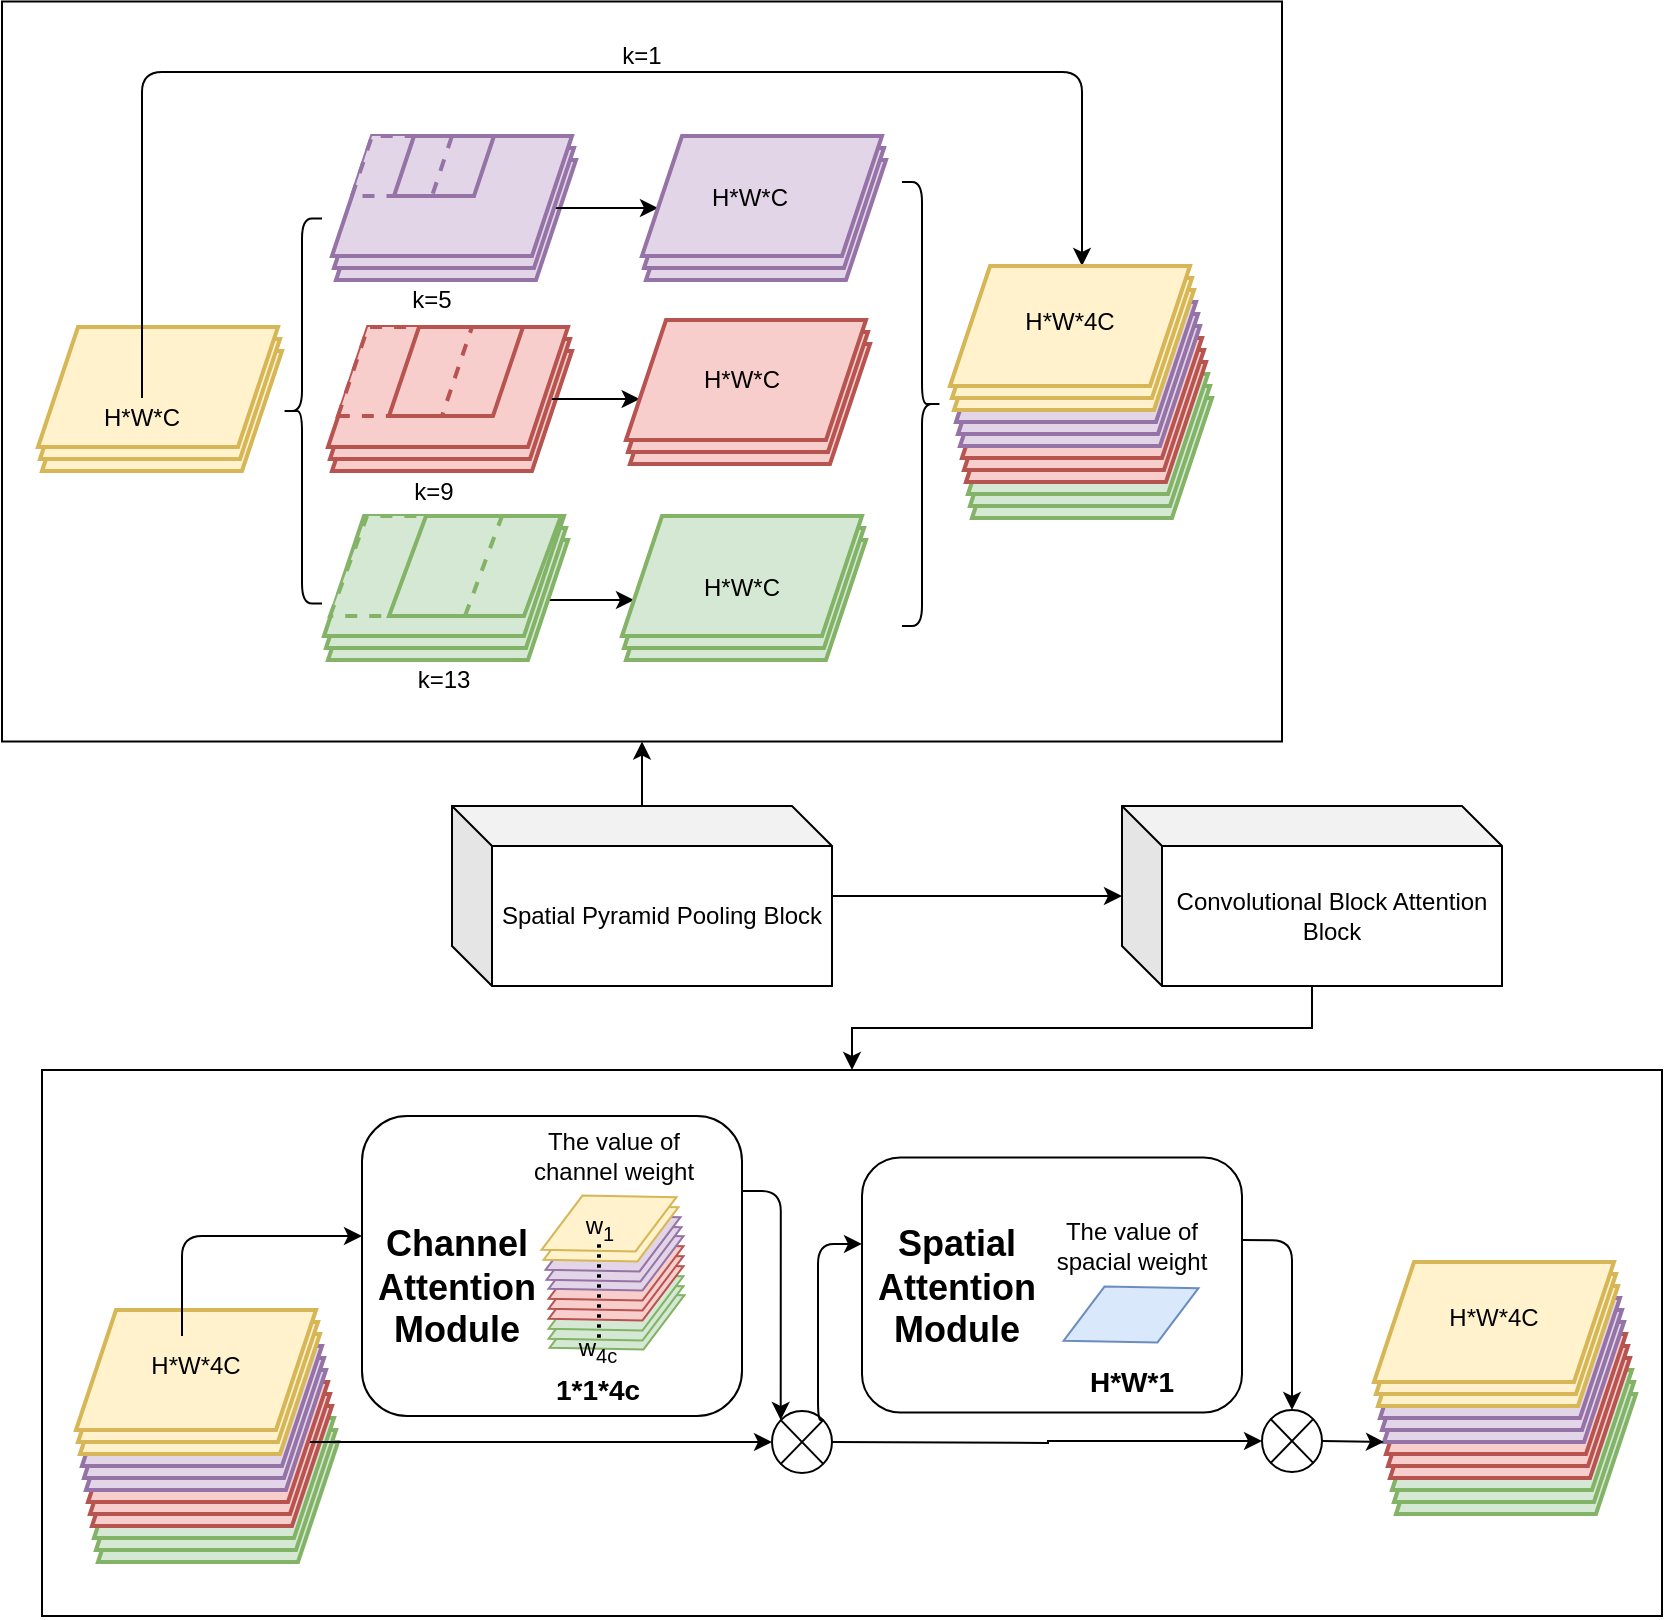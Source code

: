 <mxfile version="14.4.2" type="github">
  <diagram id="GYYArXU_bzvAItQjWxVh" name="Page-1">
    <mxGraphModel dx="868" dy="481" grid="1" gridSize="10" guides="1" tooltips="1" connect="1" arrows="1" fold="1" page="1" pageScale="1" pageWidth="827" pageHeight="1169" math="0" shadow="0">
      <root>
        <mxCell id="0" />
        <mxCell id="1" parent="0" />
        <mxCell id="C-o6M8RtP5f_oyjZfm4L-4" value="" style="edgeStyle=orthogonalEdgeStyle;rounded=0;orthogonalLoop=1;jettySize=auto;html=1;" edge="1" parent="1" source="C-o6M8RtP5f_oyjZfm4L-2" target="C-o6M8RtP5f_oyjZfm4L-3">
          <mxGeometry relative="1" as="geometry" />
        </mxCell>
        <mxCell id="C-o6M8RtP5f_oyjZfm4L-7" value="" style="edgeStyle=orthogonalEdgeStyle;rounded=0;orthogonalLoop=1;jettySize=auto;html=1;" edge="1" parent="1" source="C-o6M8RtP5f_oyjZfm4L-2" target="C-o6M8RtP5f_oyjZfm4L-6">
          <mxGeometry relative="1" as="geometry" />
        </mxCell>
        <mxCell id="C-o6M8RtP5f_oyjZfm4L-2" value="Spatial Pyramid Pooling Block" style="shape=cube;whiteSpace=wrap;html=1;boundedLbl=1;backgroundOutline=1;darkOpacity=0.05;darkOpacity2=0.1;" vertex="1" parent="1">
          <mxGeometry x="235" y="515" width="190" height="90" as="geometry" />
        </mxCell>
        <mxCell id="C-o6M8RtP5f_oyjZfm4L-110" value="" style="edgeStyle=orthogonalEdgeStyle;rounded=0;orthogonalLoop=1;jettySize=auto;html=1;" edge="1" parent="1" source="C-o6M8RtP5f_oyjZfm4L-3" target="C-o6M8RtP5f_oyjZfm4L-109">
          <mxGeometry relative="1" as="geometry" />
        </mxCell>
        <mxCell id="C-o6M8RtP5f_oyjZfm4L-3" value="Convolutional Block Attention Block" style="shape=cube;whiteSpace=wrap;html=1;boundedLbl=1;backgroundOutline=1;darkOpacity=0.05;darkOpacity2=0.1;" vertex="1" parent="1">
          <mxGeometry x="570" y="515" width="190" height="90" as="geometry" />
        </mxCell>
        <mxCell id="C-o6M8RtP5f_oyjZfm4L-6" value="" style="whiteSpace=wrap;html=1;" vertex="1" parent="1">
          <mxGeometry x="10" y="112.75" width="640" height="370" as="geometry" />
        </mxCell>
        <mxCell id="C-o6M8RtP5f_oyjZfm4L-8" value="" style="shape=parallelogram;perimeter=parallelogramPerimeter;whiteSpace=wrap;html=1;fixedSize=1;strokeColor=#d6b656;strokeWidth=2;fillColor=#fff2cc;" vertex="1" parent="1">
          <mxGeometry x="30" y="287.5" width="120" height="60" as="geometry" />
        </mxCell>
        <mxCell id="C-o6M8RtP5f_oyjZfm4L-9" value="" style="shape=parallelogram;perimeter=parallelogramPerimeter;whiteSpace=wrap;html=1;fixedSize=1;strokeColor=#d6b656;strokeWidth=2;fillColor=#fff2cc;" vertex="1" parent="1">
          <mxGeometry x="29" y="281.5" width="120" height="60" as="geometry" />
        </mxCell>
        <mxCell id="C-o6M8RtP5f_oyjZfm4L-10" value="" style="shape=parallelogram;perimeter=parallelogramPerimeter;whiteSpace=wrap;html=1;fixedSize=1;strokeColor=#d6b656;strokeWidth=2;fillColor=#fff2cc;" vertex="1" parent="1">
          <mxGeometry x="28" y="275.5" width="120" height="60" as="geometry" />
        </mxCell>
        <mxCell id="C-o6M8RtP5f_oyjZfm4L-11" value="" style="shape=curlyBracket;whiteSpace=wrap;html=1;rounded=1;" vertex="1" parent="1">
          <mxGeometry x="150" y="221.25" width="20" height="192.5" as="geometry" />
        </mxCell>
        <mxCell id="C-o6M8RtP5f_oyjZfm4L-15" value="" style="shape=parallelogram;perimeter=parallelogramPerimeter;whiteSpace=wrap;html=1;fixedSize=1;strokeWidth=2;fillColor=#e1d5e7;strokeColor=#9673a6;" vertex="1" parent="1">
          <mxGeometry x="177" y="192" width="120" height="60" as="geometry" />
        </mxCell>
        <mxCell id="C-o6M8RtP5f_oyjZfm4L-50" value="" style="edgeStyle=orthogonalEdgeStyle;rounded=0;orthogonalLoop=1;jettySize=auto;html=1;" edge="1" parent="1" source="C-o6M8RtP5f_oyjZfm4L-16" target="C-o6M8RtP5f_oyjZfm4L-49">
          <mxGeometry relative="1" as="geometry">
            <Array as="points">
              <mxPoint x="330" y="216" />
              <mxPoint x="330" y="216" />
            </Array>
          </mxGeometry>
        </mxCell>
        <mxCell id="C-o6M8RtP5f_oyjZfm4L-16" value="" style="shape=parallelogram;perimeter=parallelogramPerimeter;whiteSpace=wrap;html=1;fixedSize=1;strokeWidth=2;fillColor=#e1d5e7;strokeColor=#9673a6;" vertex="1" parent="1">
          <mxGeometry x="176" y="186" width="120" height="60" as="geometry" />
        </mxCell>
        <mxCell id="C-o6M8RtP5f_oyjZfm4L-17" value="" style="shape=parallelogram;perimeter=parallelogramPerimeter;whiteSpace=wrap;html=1;fixedSize=1;strokeWidth=2;fillColor=#e1d5e7;strokeColor=#9673a6;" vertex="1" parent="1">
          <mxGeometry x="175" y="180" width="120" height="60" as="geometry" />
        </mxCell>
        <mxCell id="C-o6M8RtP5f_oyjZfm4L-24" value="" style="shape=parallelogram;perimeter=parallelogramPerimeter;whiteSpace=wrap;html=1;fixedSize=1;dashed=1;strokeColor=#9673a6;strokeWidth=2;fillColor=#e1d5e7;size=10;" vertex="1" parent="1">
          <mxGeometry x="185" y="180" width="50" height="30" as="geometry" />
        </mxCell>
        <mxCell id="C-o6M8RtP5f_oyjZfm4L-31" value="" style="shape=parallelogram;perimeter=parallelogramPerimeter;whiteSpace=wrap;html=1;fixedSize=1;strokeWidth=2;fillColor=#f8cecc;strokeColor=#b85450;" vertex="1" parent="1">
          <mxGeometry x="175" y="287.5" width="120" height="60" as="geometry" />
        </mxCell>
        <mxCell id="C-o6M8RtP5f_oyjZfm4L-63" value="" style="edgeStyle=orthogonalEdgeStyle;rounded=0;orthogonalLoop=1;jettySize=auto;html=1;" edge="1" parent="1" source="C-o6M8RtP5f_oyjZfm4L-32" target="C-o6M8RtP5f_oyjZfm4L-57">
          <mxGeometry relative="1" as="geometry">
            <Array as="points">
              <mxPoint x="330" y="312" />
              <mxPoint x="330" y="312" />
            </Array>
          </mxGeometry>
        </mxCell>
        <mxCell id="C-o6M8RtP5f_oyjZfm4L-32" value="" style="shape=parallelogram;perimeter=parallelogramPerimeter;whiteSpace=wrap;html=1;fixedSize=1;strokeWidth=2;fillColor=#f8cecc;strokeColor=#b85450;" vertex="1" parent="1">
          <mxGeometry x="174" y="281.5" width="120" height="60" as="geometry" />
        </mxCell>
        <mxCell id="C-o6M8RtP5f_oyjZfm4L-33" value="" style="shape=parallelogram;perimeter=parallelogramPerimeter;whiteSpace=wrap;html=1;fixedSize=1;strokeWidth=2;fillColor=#f8cecc;strokeColor=#b85450;" vertex="1" parent="1">
          <mxGeometry x="173" y="275.5" width="120" height="60" as="geometry" />
        </mxCell>
        <mxCell id="C-o6M8RtP5f_oyjZfm4L-34" value="" style="shape=parallelogram;perimeter=parallelogramPerimeter;whiteSpace=wrap;html=1;fixedSize=1;dashed=1;strokeWidth=2;fillColor=#f8cecc;size=15;strokeColor=#b85450;" vertex="1" parent="1">
          <mxGeometry x="178" y="275.5" width="67" height="44.5" as="geometry" />
        </mxCell>
        <mxCell id="C-o6M8RtP5f_oyjZfm4L-64" value="" style="edgeStyle=orthogonalEdgeStyle;rounded=0;orthogonalLoop=1;jettySize=auto;html=1;" edge="1" parent="1" source="C-o6M8RtP5f_oyjZfm4L-35" target="C-o6M8RtP5f_oyjZfm4L-62">
          <mxGeometry relative="1" as="geometry">
            <Array as="points">
              <mxPoint x="330" y="412" />
              <mxPoint x="330" y="412" />
            </Array>
          </mxGeometry>
        </mxCell>
        <mxCell id="C-o6M8RtP5f_oyjZfm4L-35" value="" style="shape=parallelogram;perimeter=parallelogramPerimeter;whiteSpace=wrap;html=1;fixedSize=1;strokeWidth=2;strokeColor=#82b366;fillColor=#d5e8d4;" vertex="1" parent="1">
          <mxGeometry x="173" y="382" width="120" height="60" as="geometry" />
        </mxCell>
        <mxCell id="C-o6M8RtP5f_oyjZfm4L-36" value="" style="shape=parallelogram;perimeter=parallelogramPerimeter;whiteSpace=wrap;html=1;fixedSize=1;strokeWidth=2;strokeColor=#82b366;fillColor=#d5e8d4;" vertex="1" parent="1">
          <mxGeometry x="172" y="376" width="120" height="60" as="geometry" />
        </mxCell>
        <mxCell id="C-o6M8RtP5f_oyjZfm4L-37" value="" style="shape=parallelogram;perimeter=parallelogramPerimeter;whiteSpace=wrap;html=1;fixedSize=1;strokeWidth=2;strokeColor=#82b366;fillColor=#d5e8d4;" vertex="1" parent="1">
          <mxGeometry x="171" y="370" width="120" height="60" as="geometry" />
        </mxCell>
        <mxCell id="C-o6M8RtP5f_oyjZfm4L-38" value="" style="shape=parallelogram;perimeter=parallelogramPerimeter;whiteSpace=wrap;html=1;fixedSize=1;dashed=1;strokeColor=#82b366;strokeWidth=2;size=18.5;fillColor=#d5e8d4;" vertex="1" parent="1">
          <mxGeometry x="174" y="370" width="86" height="50" as="geometry" />
        </mxCell>
        <mxCell id="C-o6M8RtP5f_oyjZfm4L-39" value="" style="shape=parallelogram;perimeter=parallelogramPerimeter;whiteSpace=wrap;html=1;fixedSize=1;strokeColor=#9673a6;strokeWidth=2;size=10;fillColor=none;" vertex="1" parent="1">
          <mxGeometry x="206" y="180" width="50" height="30" as="geometry" />
        </mxCell>
        <mxCell id="C-o6M8RtP5f_oyjZfm4L-41" value="" style="shape=parallelogram;perimeter=parallelogramPerimeter;whiteSpace=wrap;html=1;fixedSize=1;strokeWidth=2;size=15;strokeColor=#b85450;fillColor=none;" vertex="1" parent="1">
          <mxGeometry x="203.5" y="275.5" width="67" height="44.5" as="geometry" />
        </mxCell>
        <mxCell id="C-o6M8RtP5f_oyjZfm4L-42" value="" style="shape=parallelogram;perimeter=parallelogramPerimeter;whiteSpace=wrap;html=1;fixedSize=1;strokeColor=#82b366;strokeWidth=2;size=18.5;fillColor=none;" vertex="1" parent="1">
          <mxGeometry x="203.5" y="370" width="86" height="50" as="geometry" />
        </mxCell>
        <mxCell id="C-o6M8RtP5f_oyjZfm4L-43" value="k=5" style="text;html=1;strokeColor=none;fillColor=none;align=center;verticalAlign=middle;whiteSpace=wrap;rounded=0;opacity=0;" vertex="1" parent="1">
          <mxGeometry x="205" y="252" width="40" height="20" as="geometry" />
        </mxCell>
        <mxCell id="C-o6M8RtP5f_oyjZfm4L-44" value="k=9" style="text;html=1;strokeColor=none;fillColor=none;align=center;verticalAlign=middle;whiteSpace=wrap;rounded=0;opacity=0;" vertex="1" parent="1">
          <mxGeometry x="206" y="347.5" width="40" height="20" as="geometry" />
        </mxCell>
        <mxCell id="C-o6M8RtP5f_oyjZfm4L-45" value="k=13" style="text;html=1;strokeColor=none;fillColor=none;align=center;verticalAlign=middle;whiteSpace=wrap;rounded=0;opacity=0;" vertex="1" parent="1">
          <mxGeometry x="211" y="442" width="40" height="20" as="geometry" />
        </mxCell>
        <mxCell id="C-o6M8RtP5f_oyjZfm4L-46" value="H*W*C" style="text;html=1;strokeColor=none;fillColor=none;align=center;verticalAlign=middle;whiteSpace=wrap;rounded=0;opacity=0;" vertex="1" parent="1">
          <mxGeometry x="60" y="311" width="40" height="20" as="geometry" />
        </mxCell>
        <mxCell id="C-o6M8RtP5f_oyjZfm4L-47" value="" style="shape=parallelogram;perimeter=parallelogramPerimeter;whiteSpace=wrap;html=1;fixedSize=1;strokeWidth=2;fillColor=#e1d5e7;strokeColor=#9673a6;" vertex="1" parent="1">
          <mxGeometry x="332" y="192" width="120" height="60" as="geometry" />
        </mxCell>
        <mxCell id="C-o6M8RtP5f_oyjZfm4L-48" value="" style="shape=parallelogram;perimeter=parallelogramPerimeter;whiteSpace=wrap;html=1;fixedSize=1;strokeWidth=2;fillColor=#e1d5e7;strokeColor=#9673a6;" vertex="1" parent="1">
          <mxGeometry x="331" y="186" width="120" height="60" as="geometry" />
        </mxCell>
        <mxCell id="C-o6M8RtP5f_oyjZfm4L-49" value="" style="shape=parallelogram;perimeter=parallelogramPerimeter;whiteSpace=wrap;html=1;fixedSize=1;strokeWidth=2;fillColor=#e1d5e7;strokeColor=#9673a6;" vertex="1" parent="1">
          <mxGeometry x="330" y="180" width="120" height="60" as="geometry" />
        </mxCell>
        <mxCell id="C-o6M8RtP5f_oyjZfm4L-55" value="" style="shape=parallelogram;perimeter=parallelogramPerimeter;whiteSpace=wrap;html=1;fixedSize=1;strokeWidth=2;fillColor=#f8cecc;strokeColor=#b85450;" vertex="1" parent="1">
          <mxGeometry x="324" y="284" width="120" height="60" as="geometry" />
        </mxCell>
        <mxCell id="C-o6M8RtP5f_oyjZfm4L-56" value="" style="shape=parallelogram;perimeter=parallelogramPerimeter;whiteSpace=wrap;html=1;fixedSize=1;strokeWidth=2;fillColor=#f8cecc;strokeColor=#b85450;" vertex="1" parent="1">
          <mxGeometry x="323" y="278" width="120" height="60" as="geometry" />
        </mxCell>
        <mxCell id="C-o6M8RtP5f_oyjZfm4L-57" value="" style="shape=parallelogram;perimeter=parallelogramPerimeter;whiteSpace=wrap;html=1;fixedSize=1;strokeWidth=2;fillColor=#f8cecc;strokeColor=#b85450;" vertex="1" parent="1">
          <mxGeometry x="322" y="272" width="120" height="60" as="geometry" />
        </mxCell>
        <mxCell id="C-o6M8RtP5f_oyjZfm4L-60" value="" style="shape=parallelogram;perimeter=parallelogramPerimeter;whiteSpace=wrap;html=1;fixedSize=1;strokeWidth=2;strokeColor=#82b366;fillColor=#d5e8d4;" vertex="1" parent="1">
          <mxGeometry x="322" y="382" width="120" height="60" as="geometry" />
        </mxCell>
        <mxCell id="C-o6M8RtP5f_oyjZfm4L-61" value="" style="shape=parallelogram;perimeter=parallelogramPerimeter;whiteSpace=wrap;html=1;fixedSize=1;strokeWidth=2;strokeColor=#82b366;fillColor=#d5e8d4;" vertex="1" parent="1">
          <mxGeometry x="321" y="376" width="120" height="60" as="geometry" />
        </mxCell>
        <mxCell id="C-o6M8RtP5f_oyjZfm4L-62" value="" style="shape=parallelogram;perimeter=parallelogramPerimeter;whiteSpace=wrap;html=1;fixedSize=1;strokeWidth=2;strokeColor=#82b366;fillColor=#d5e8d4;" vertex="1" parent="1">
          <mxGeometry x="320" y="370" width="120" height="60" as="geometry" />
        </mxCell>
        <mxCell id="C-o6M8RtP5f_oyjZfm4L-65" value="H*W*C" style="text;html=1;strokeColor=none;fillColor=none;align=center;verticalAlign=middle;whiteSpace=wrap;rounded=0;opacity=0;" vertex="1" parent="1">
          <mxGeometry x="364" y="201.25" width="40" height="20" as="geometry" />
        </mxCell>
        <mxCell id="C-o6M8RtP5f_oyjZfm4L-66" value="H*W*C" style="text;html=1;strokeColor=none;fillColor=none;align=center;verticalAlign=middle;whiteSpace=wrap;rounded=0;opacity=0;" vertex="1" parent="1">
          <mxGeometry x="360" y="292" width="40" height="20" as="geometry" />
        </mxCell>
        <mxCell id="C-o6M8RtP5f_oyjZfm4L-67" value="H*W*C" style="text;html=1;strokeColor=none;fillColor=none;align=center;verticalAlign=middle;whiteSpace=wrap;rounded=0;opacity=0;" vertex="1" parent="1">
          <mxGeometry x="360" y="396" width="40" height="20" as="geometry" />
        </mxCell>
        <mxCell id="C-o6M8RtP5f_oyjZfm4L-69" value="" style="shape=curlyBracket;whiteSpace=wrap;html=1;rounded=1;strokeWidth=1;fillColor=#000000;rotation=-180;" vertex="1" parent="1">
          <mxGeometry x="460" y="203" width="20" height="222" as="geometry" />
        </mxCell>
        <mxCell id="C-o6M8RtP5f_oyjZfm4L-72" value="" style="edgeStyle=segmentEdgeStyle;endArrow=classic;html=1;" edge="1" parent="1" target="C-o6M8RtP5f_oyjZfm4L-104">
          <mxGeometry width="50" height="50" relative="1" as="geometry">
            <mxPoint x="80" y="311" as="sourcePoint" />
            <mxPoint x="550" y="241" as="targetPoint" />
            <Array as="points">
              <mxPoint x="80" y="148" />
              <mxPoint x="550" y="148" />
            </Array>
          </mxGeometry>
        </mxCell>
        <mxCell id="C-o6M8RtP5f_oyjZfm4L-86" value="" style="shape=parallelogram;perimeter=parallelogramPerimeter;whiteSpace=wrap;html=1;fixedSize=1;strokeWidth=2;strokeColor=#82b366;fillColor=#d5e8d4;" vertex="1" parent="1">
          <mxGeometry x="495" y="311" width="120" height="60" as="geometry" />
        </mxCell>
        <mxCell id="C-o6M8RtP5f_oyjZfm4L-87" value="" style="shape=parallelogram;perimeter=parallelogramPerimeter;whiteSpace=wrap;html=1;fixedSize=1;strokeWidth=2;strokeColor=#82b366;fillColor=#d5e8d4;" vertex="1" parent="1">
          <mxGeometry x="494" y="305" width="120" height="60" as="geometry" />
        </mxCell>
        <mxCell id="C-o6M8RtP5f_oyjZfm4L-88" value="" style="shape=parallelogram;perimeter=parallelogramPerimeter;whiteSpace=wrap;html=1;fixedSize=1;strokeWidth=2;strokeColor=#82b366;fillColor=#d5e8d4;" vertex="1" parent="1">
          <mxGeometry x="493" y="299" width="120" height="60" as="geometry" />
        </mxCell>
        <mxCell id="C-o6M8RtP5f_oyjZfm4L-89" value="" style="shape=parallelogram;perimeter=parallelogramPerimeter;whiteSpace=wrap;html=1;fixedSize=1;strokeWidth=2;fillColor=#f8cecc;strokeColor=#b85450;" vertex="1" parent="1">
          <mxGeometry x="492" y="293" width="120" height="60" as="geometry" />
        </mxCell>
        <mxCell id="C-o6M8RtP5f_oyjZfm4L-90" value="" style="shape=parallelogram;perimeter=parallelogramPerimeter;whiteSpace=wrap;html=1;fixedSize=1;strokeWidth=2;fillColor=#f8cecc;strokeColor=#b85450;" vertex="1" parent="1">
          <mxGeometry x="491" y="287" width="120" height="60" as="geometry" />
        </mxCell>
        <mxCell id="C-o6M8RtP5f_oyjZfm4L-91" value="" style="shape=parallelogram;perimeter=parallelogramPerimeter;whiteSpace=wrap;html=1;fixedSize=1;strokeWidth=2;fillColor=#f8cecc;strokeColor=#b85450;" vertex="1" parent="1">
          <mxGeometry x="490" y="281" width="120" height="60" as="geometry" />
        </mxCell>
        <mxCell id="C-o6M8RtP5f_oyjZfm4L-95" value="" style="shape=parallelogram;perimeter=parallelogramPerimeter;whiteSpace=wrap;html=1;fixedSize=1;strokeWidth=2;fillColor=#e1d5e7;strokeColor=#9673a6;" vertex="1" parent="1">
          <mxGeometry x="489" y="275" width="120" height="60" as="geometry" />
        </mxCell>
        <mxCell id="C-o6M8RtP5f_oyjZfm4L-96" value="" style="shape=parallelogram;perimeter=parallelogramPerimeter;whiteSpace=wrap;html=1;fixedSize=1;strokeWidth=2;fillColor=#e1d5e7;strokeColor=#9673a6;" vertex="1" parent="1">
          <mxGeometry x="488" y="269" width="120" height="60" as="geometry" />
        </mxCell>
        <mxCell id="C-o6M8RtP5f_oyjZfm4L-97" value="" style="shape=parallelogram;perimeter=parallelogramPerimeter;whiteSpace=wrap;html=1;fixedSize=1;strokeWidth=2;fillColor=#e1d5e7;strokeColor=#9673a6;" vertex="1" parent="1">
          <mxGeometry x="487" y="263" width="120" height="60" as="geometry" />
        </mxCell>
        <mxCell id="C-o6M8RtP5f_oyjZfm4L-102" value="" style="shape=parallelogram;perimeter=parallelogramPerimeter;whiteSpace=wrap;html=1;fixedSize=1;strokeColor=#d6b656;strokeWidth=2;fillColor=#fff2cc;" vertex="1" parent="1">
          <mxGeometry x="486" y="257" width="120" height="60" as="geometry" />
        </mxCell>
        <mxCell id="C-o6M8RtP5f_oyjZfm4L-103" value="" style="shape=parallelogram;perimeter=parallelogramPerimeter;whiteSpace=wrap;html=1;fixedSize=1;strokeColor=#d6b656;strokeWidth=2;fillColor=#fff2cc;" vertex="1" parent="1">
          <mxGeometry x="485" y="251" width="120" height="60" as="geometry" />
        </mxCell>
        <mxCell id="C-o6M8RtP5f_oyjZfm4L-104" value="" style="shape=parallelogram;perimeter=parallelogramPerimeter;whiteSpace=wrap;html=1;fixedSize=1;strokeColor=#d6b656;strokeWidth=2;fillColor=#fff2cc;" vertex="1" parent="1">
          <mxGeometry x="484" y="245" width="120" height="60" as="geometry" />
        </mxCell>
        <mxCell id="C-o6M8RtP5f_oyjZfm4L-105" value="k=1" style="text;html=1;strokeColor=none;fillColor=none;align=center;verticalAlign=middle;whiteSpace=wrap;rounded=0;opacity=0;" vertex="1" parent="1">
          <mxGeometry x="310" y="130" width="40" height="20" as="geometry" />
        </mxCell>
        <mxCell id="C-o6M8RtP5f_oyjZfm4L-107" value="H*W*4C" style="text;html=1;strokeColor=none;fillColor=none;align=center;verticalAlign=middle;whiteSpace=wrap;rounded=0;opacity=0;" vertex="1" parent="1">
          <mxGeometry x="524" y="263" width="40" height="20" as="geometry" />
        </mxCell>
        <mxCell id="C-o6M8RtP5f_oyjZfm4L-109" value="" style="whiteSpace=wrap;html=1;" vertex="1" parent="1">
          <mxGeometry x="30" y="647" width="810" height="273" as="geometry" />
        </mxCell>
        <mxCell id="C-o6M8RtP5f_oyjZfm4L-111" value="" style="shape=parallelogram;perimeter=parallelogramPerimeter;whiteSpace=wrap;html=1;fixedSize=1;strokeWidth=2;strokeColor=#82b366;fillColor=#d5e8d4;" vertex="1" parent="1">
          <mxGeometry x="58" y="833" width="120" height="60" as="geometry" />
        </mxCell>
        <mxCell id="C-o6M8RtP5f_oyjZfm4L-112" value="" style="shape=parallelogram;perimeter=parallelogramPerimeter;whiteSpace=wrap;html=1;fixedSize=1;strokeWidth=2;strokeColor=#82b366;fillColor=#d5e8d4;" vertex="1" parent="1">
          <mxGeometry x="57" y="827" width="120" height="60" as="geometry" />
        </mxCell>
        <mxCell id="C-o6M8RtP5f_oyjZfm4L-113" value="" style="shape=parallelogram;perimeter=parallelogramPerimeter;whiteSpace=wrap;html=1;fixedSize=1;strokeWidth=2;strokeColor=#82b366;fillColor=#d5e8d4;" vertex="1" parent="1">
          <mxGeometry x="56" y="821" width="120" height="60" as="geometry" />
        </mxCell>
        <mxCell id="C-o6M8RtP5f_oyjZfm4L-114" value="" style="shape=parallelogram;perimeter=parallelogramPerimeter;whiteSpace=wrap;html=1;fixedSize=1;strokeWidth=2;fillColor=#f8cecc;strokeColor=#b85450;" vertex="1" parent="1">
          <mxGeometry x="55" y="815" width="120" height="60" as="geometry" />
        </mxCell>
        <mxCell id="C-o6M8RtP5f_oyjZfm4L-115" value="" style="shape=parallelogram;perimeter=parallelogramPerimeter;whiteSpace=wrap;html=1;fixedSize=1;strokeWidth=2;fillColor=#f8cecc;strokeColor=#b85450;" vertex="1" parent="1">
          <mxGeometry x="54" y="809" width="120" height="60" as="geometry" />
        </mxCell>
        <mxCell id="C-o6M8RtP5f_oyjZfm4L-125" value="" style="edgeStyle=orthogonalEdgeStyle;rounded=0;orthogonalLoop=1;jettySize=auto;html=1;entryX=0;entryY=0.5;entryDx=0;entryDy=0;entryPerimeter=0;" edge="1" parent="1" source="C-o6M8RtP5f_oyjZfm4L-116" target="C-o6M8RtP5f_oyjZfm4L-126">
          <mxGeometry relative="1" as="geometry">
            <mxPoint x="322" y="833" as="targetPoint" />
          </mxGeometry>
        </mxCell>
        <mxCell id="C-o6M8RtP5f_oyjZfm4L-116" value="" style="shape=parallelogram;perimeter=parallelogramPerimeter;whiteSpace=wrap;html=1;fixedSize=1;strokeWidth=2;fillColor=#f8cecc;strokeColor=#b85450;" vertex="1" parent="1">
          <mxGeometry x="53" y="803" width="120" height="60" as="geometry" />
        </mxCell>
        <mxCell id="C-o6M8RtP5f_oyjZfm4L-117" value="" style="shape=parallelogram;perimeter=parallelogramPerimeter;whiteSpace=wrap;html=1;fixedSize=1;strokeWidth=2;fillColor=#e1d5e7;strokeColor=#9673a6;" vertex="1" parent="1">
          <mxGeometry x="52" y="797" width="120" height="60" as="geometry" />
        </mxCell>
        <mxCell id="C-o6M8RtP5f_oyjZfm4L-118" value="" style="shape=parallelogram;perimeter=parallelogramPerimeter;whiteSpace=wrap;html=1;fixedSize=1;strokeWidth=2;fillColor=#e1d5e7;strokeColor=#9673a6;" vertex="1" parent="1">
          <mxGeometry x="51" y="791" width="120" height="60" as="geometry" />
        </mxCell>
        <mxCell id="C-o6M8RtP5f_oyjZfm4L-119" value="" style="shape=parallelogram;perimeter=parallelogramPerimeter;whiteSpace=wrap;html=1;fixedSize=1;strokeWidth=2;fillColor=#e1d5e7;strokeColor=#9673a6;" vertex="1" parent="1">
          <mxGeometry x="50" y="785" width="120" height="60" as="geometry" />
        </mxCell>
        <mxCell id="C-o6M8RtP5f_oyjZfm4L-120" value="" style="shape=parallelogram;perimeter=parallelogramPerimeter;whiteSpace=wrap;html=1;fixedSize=1;strokeColor=#d6b656;strokeWidth=2;fillColor=#fff2cc;" vertex="1" parent="1">
          <mxGeometry x="49" y="779" width="120" height="60" as="geometry" />
        </mxCell>
        <mxCell id="C-o6M8RtP5f_oyjZfm4L-121" value="" style="shape=parallelogram;perimeter=parallelogramPerimeter;whiteSpace=wrap;html=1;fixedSize=1;strokeColor=#d6b656;strokeWidth=2;fillColor=#fff2cc;" vertex="1" parent="1">
          <mxGeometry x="48" y="773" width="120" height="60" as="geometry" />
        </mxCell>
        <mxCell id="C-o6M8RtP5f_oyjZfm4L-122" value="" style="shape=parallelogram;perimeter=parallelogramPerimeter;whiteSpace=wrap;html=1;fixedSize=1;strokeColor=#d6b656;strokeWidth=2;fillColor=#fff2cc;" vertex="1" parent="1">
          <mxGeometry x="47" y="767" width="120" height="60" as="geometry" />
        </mxCell>
        <mxCell id="C-o6M8RtP5f_oyjZfm4L-123" value="H*W*4C" style="text;html=1;strokeColor=none;fillColor=none;align=center;verticalAlign=middle;whiteSpace=wrap;rounded=0;opacity=0;" vertex="1" parent="1">
          <mxGeometry x="87" y="785" width="40" height="20" as="geometry" />
        </mxCell>
        <mxCell id="C-o6M8RtP5f_oyjZfm4L-126" value="" style="verticalLabelPosition=bottom;verticalAlign=top;html=1;shape=mxgraph.flowchart.or;strokeColor=#000000;strokeWidth=1;fillColor=none;" vertex="1" parent="1">
          <mxGeometry x="395" y="817.5" width="30" height="31" as="geometry" />
        </mxCell>
        <mxCell id="C-o6M8RtP5f_oyjZfm4L-127" value="" style="rounded=1;whiteSpace=wrap;html=1;strokeColor=#000000;strokeWidth=1;fillColor=none;" vertex="1" parent="1">
          <mxGeometry x="190" y="670" width="190" height="150" as="geometry" />
        </mxCell>
        <mxCell id="C-o6M8RtP5f_oyjZfm4L-146" value="" style="shape=parallelogram;perimeter=parallelogramPerimeter;whiteSpace=wrap;html=1;fixedSize=1;strokeColor=#82b366;strokeWidth=1;rotation=1;fillColor=#d5e8d4;" vertex="1" parent="1">
          <mxGeometry x="284" y="759" width="67" height="27.5" as="geometry" />
        </mxCell>
        <mxCell id="C-o6M8RtP5f_oyjZfm4L-150" value="" style="shape=parallelogram;perimeter=parallelogramPerimeter;whiteSpace=wrap;html=1;fixedSize=1;strokeColor=#82b366;strokeWidth=1;rotation=1;fillColor=#d5e8d4;" vertex="1" parent="1">
          <mxGeometry x="283.5" y="754.5" width="67" height="27.5" as="geometry" />
        </mxCell>
        <mxCell id="C-o6M8RtP5f_oyjZfm4L-151" value="" style="shape=parallelogram;perimeter=parallelogramPerimeter;whiteSpace=wrap;html=1;fixedSize=1;strokeColor=#82b366;strokeWidth=1;rotation=1;fillColor=#d5e8d4;" vertex="1" parent="1">
          <mxGeometry x="283.5" y="749.5" width="67" height="27.5" as="geometry" />
        </mxCell>
        <mxCell id="C-o6M8RtP5f_oyjZfm4L-152" value="" style="shape=parallelogram;perimeter=parallelogramPerimeter;whiteSpace=wrap;html=1;fixedSize=1;strokeColor=#b85450;strokeWidth=1;rotation=1;fillColor=#f8cecc;" vertex="1" parent="1">
          <mxGeometry x="283.5" y="744.5" width="67" height="27.5" as="geometry" />
        </mxCell>
        <mxCell id="C-o6M8RtP5f_oyjZfm4L-153" value="" style="shape=parallelogram;perimeter=parallelogramPerimeter;whiteSpace=wrap;html=1;fixedSize=1;strokeColor=#b85450;strokeWidth=1;rotation=1;fillColor=#f8cecc;" vertex="1" parent="1">
          <mxGeometry x="283.5" y="739.5" width="67" height="27.5" as="geometry" />
        </mxCell>
        <mxCell id="C-o6M8RtP5f_oyjZfm4L-154" value="" style="shape=parallelogram;perimeter=parallelogramPerimeter;whiteSpace=wrap;html=1;fixedSize=1;strokeColor=#b85450;strokeWidth=1;rotation=1;fillColor=#f8cecc;" vertex="1" parent="1">
          <mxGeometry x="283.5" y="734.5" width="67" height="27.5" as="geometry" />
        </mxCell>
        <mxCell id="C-o6M8RtP5f_oyjZfm4L-155" value="" style="shape=parallelogram;perimeter=parallelogramPerimeter;whiteSpace=wrap;html=1;fixedSize=1;strokeColor=#9673a6;strokeWidth=1;rotation=1;fillColor=#e1d5e7;fontStyle=1" vertex="1" parent="1">
          <mxGeometry x="283.5" y="729.5" width="67" height="27.5" as="geometry" />
        </mxCell>
        <mxCell id="C-o6M8RtP5f_oyjZfm4L-157" value="" style="shape=parallelogram;perimeter=parallelogramPerimeter;whiteSpace=wrap;html=1;fixedSize=1;strokeColor=#9673a6;strokeWidth=1;rotation=1;fillColor=#e1d5e7;" vertex="1" parent="1">
          <mxGeometry x="282.5" y="725" width="67" height="27.5" as="geometry" />
        </mxCell>
        <mxCell id="C-o6M8RtP5f_oyjZfm4L-158" value="" style="shape=parallelogram;perimeter=parallelogramPerimeter;whiteSpace=wrap;html=1;fixedSize=1;strokeColor=#9673a6;strokeWidth=1;rotation=1;fillColor=#e1d5e7;" vertex="1" parent="1">
          <mxGeometry x="282" y="720" width="67" height="27.5" as="geometry" />
        </mxCell>
        <mxCell id="C-o6M8RtP5f_oyjZfm4L-159" value="" style="shape=parallelogram;perimeter=parallelogramPerimeter;whiteSpace=wrap;html=1;fixedSize=1;strokeColor=#d6b656;strokeWidth=1;rotation=1;fillColor=#fff2cc;" vertex="1" parent="1">
          <mxGeometry x="281" y="715" width="67" height="27.5" as="geometry" />
        </mxCell>
        <mxCell id="C-o6M8RtP5f_oyjZfm4L-160" value="" style="shape=parallelogram;perimeter=parallelogramPerimeter;whiteSpace=wrap;html=1;fixedSize=1;strokeColor=#d6b656;strokeWidth=1;rotation=1;fillColor=#fff2cc;" vertex="1" parent="1">
          <mxGeometry x="280" y="710" width="67" height="27.5" as="geometry" />
        </mxCell>
        <mxCell id="C-o6M8RtP5f_oyjZfm4L-162" value="&lt;font style=&quot;font-size: 18px&quot;&gt;&lt;b&gt;Channel Attention&lt;br&gt;Module&lt;/b&gt;&lt;/font&gt;" style="text;html=1;strokeColor=none;fillColor=none;align=center;verticalAlign=middle;whiteSpace=wrap;rounded=0;opacity=0;" vertex="1" parent="1">
          <mxGeometry x="215" y="741" width="45" height="29" as="geometry" />
        </mxCell>
        <mxCell id="C-o6M8RtP5f_oyjZfm4L-163" value="The value of channel weight" style="text;html=1;strokeColor=none;fillColor=none;align=center;verticalAlign=middle;whiteSpace=wrap;rounded=0;opacity=0;" vertex="1" parent="1">
          <mxGeometry x="260.5" y="680" width="110" height="20" as="geometry" />
        </mxCell>
        <mxCell id="C-o6M8RtP5f_oyjZfm4L-164" value="" style="edgeStyle=segmentEdgeStyle;endArrow=classic;html=1;" edge="1" parent="1" target="C-o6M8RtP5f_oyjZfm4L-127">
          <mxGeometry width="50" height="50" relative="1" as="geometry">
            <mxPoint x="100" y="780" as="sourcePoint" />
            <mxPoint x="187" y="730" as="targetPoint" />
            <Array as="points">
              <mxPoint x="100" y="730" />
            </Array>
          </mxGeometry>
        </mxCell>
        <mxCell id="C-o6M8RtP5f_oyjZfm4L-165" value="" style="edgeStyle=segmentEdgeStyle;endArrow=classic;html=1;entryX=0.145;entryY=0.145;entryDx=0;entryDy=0;entryPerimeter=0;exitX=1;exitY=0.25;exitDx=0;exitDy=0;" edge="1" parent="1" source="C-o6M8RtP5f_oyjZfm4L-127" target="C-o6M8RtP5f_oyjZfm4L-126">
          <mxGeometry width="50" height="50" relative="1" as="geometry">
            <mxPoint x="380" y="760" as="sourcePoint" />
            <mxPoint x="430" y="710" as="targetPoint" />
          </mxGeometry>
        </mxCell>
        <mxCell id="C-o6M8RtP5f_oyjZfm4L-166" value="w&lt;sub&gt;1&lt;/sub&gt;" style="text;html=1;strokeColor=none;fillColor=none;align=center;verticalAlign=middle;whiteSpace=wrap;rounded=0;opacity=0;" vertex="1" parent="1">
          <mxGeometry x="289" y="715.5" width="40" height="20" as="geometry" />
        </mxCell>
        <mxCell id="C-o6M8RtP5f_oyjZfm4L-168" value="&lt;font style=&quot;font-size: 18px&quot;&gt;..........&lt;/font&gt;" style="text;html=1;strokeColor=none;fillColor=none;align=center;verticalAlign=middle;whiteSpace=wrap;rounded=0;opacity=0;rotation=90;" vertex="1" parent="1">
          <mxGeometry x="313" y="732" width="2" height="51" as="geometry" />
        </mxCell>
        <mxCell id="C-o6M8RtP5f_oyjZfm4L-170" value="w&lt;sub&gt;4c&lt;/sub&gt;" style="text;html=1;strokeColor=none;fillColor=none;align=center;verticalAlign=middle;whiteSpace=wrap;rounded=0;opacity=0;" vertex="1" parent="1">
          <mxGeometry x="288" y="777" width="40" height="20" as="geometry" />
        </mxCell>
        <mxCell id="C-o6M8RtP5f_oyjZfm4L-172" value="" style="rounded=1;whiteSpace=wrap;html=1;strokeColor=#000000;strokeWidth=1;fillColor=none;" vertex="1" parent="1">
          <mxGeometry x="440" y="690.75" width="190" height="127.5" as="geometry" />
        </mxCell>
        <mxCell id="C-o6M8RtP5f_oyjZfm4L-185" value="&lt;font style=&quot;font-size: 18px&quot;&gt;&lt;b&gt;Spatial&lt;br&gt;Attention&lt;br&gt;Module&lt;/b&gt;&lt;/font&gt;" style="text;html=1;strokeColor=none;fillColor=none;align=center;verticalAlign=middle;whiteSpace=wrap;rounded=0;opacity=0;" vertex="1" parent="1">
          <mxGeometry x="465" y="741.75" width="45" height="29" as="geometry" />
        </mxCell>
        <mxCell id="C-o6M8RtP5f_oyjZfm4L-186" value="The value of &lt;br&gt;spacial weight" style="text;html=1;strokeColor=none;fillColor=none;align=center;verticalAlign=middle;whiteSpace=wrap;rounded=0;opacity=0;" vertex="1" parent="1">
          <mxGeometry x="520" y="725" width="110" height="20" as="geometry" />
        </mxCell>
        <mxCell id="C-o6M8RtP5f_oyjZfm4L-190" value="" style="edgeStyle=orthogonalEdgeStyle;rounded=0;orthogonalLoop=1;jettySize=auto;html=1;entryX=0;entryY=0.5;entryDx=0;entryDy=0;entryPerimeter=0;" edge="1" parent="1" target="C-o6M8RtP5f_oyjZfm4L-195">
          <mxGeometry relative="1" as="geometry">
            <mxPoint x="425" y="833" as="sourcePoint" />
            <mxPoint x="650" y="833" as="targetPoint" />
          </mxGeometry>
        </mxCell>
        <mxCell id="C-o6M8RtP5f_oyjZfm4L-192" value="" style="shape=parallelogram;perimeter=parallelogramPerimeter;whiteSpace=wrap;html=1;fixedSize=1;strokeColor=#6c8ebf;strokeWidth=1;rotation=1;fillColor=#dae8fc;" vertex="1" parent="1">
          <mxGeometry x="541" y="755.5" width="67" height="27.5" as="geometry" />
        </mxCell>
        <mxCell id="C-o6M8RtP5f_oyjZfm4L-193" value="&lt;b&gt;&lt;font style=&quot;font-size: 14px&quot;&gt;1*1*4c&lt;/font&gt;&lt;/b&gt;" style="text;html=1;strokeColor=none;fillColor=none;align=center;verticalAlign=middle;whiteSpace=wrap;rounded=0;opacity=0;" vertex="1" parent="1">
          <mxGeometry x="288" y="797" width="40" height="20" as="geometry" />
        </mxCell>
        <mxCell id="C-o6M8RtP5f_oyjZfm4L-194" value="&lt;b&gt;&lt;font style=&quot;font-size: 14px&quot;&gt;H*W*1&lt;/font&gt;&lt;/b&gt;" style="text;html=1;strokeColor=none;fillColor=none;align=center;verticalAlign=middle;whiteSpace=wrap;rounded=0;opacity=0;" vertex="1" parent="1">
          <mxGeometry x="554.5" y="793" width="40" height="20" as="geometry" />
        </mxCell>
        <mxCell id="C-o6M8RtP5f_oyjZfm4L-195" value="" style="verticalLabelPosition=bottom;verticalAlign=top;html=1;shape=mxgraph.flowchart.or;strokeColor=#000000;strokeWidth=1;fillColor=none;" vertex="1" parent="1">
          <mxGeometry x="640" y="817" width="30" height="31" as="geometry" />
        </mxCell>
        <mxCell id="C-o6M8RtP5f_oyjZfm4L-196" value="" style="shape=parallelogram;perimeter=parallelogramPerimeter;whiteSpace=wrap;html=1;fixedSize=1;strokeWidth=2;strokeColor=#82b366;fillColor=#d5e8d4;" vertex="1" parent="1">
          <mxGeometry x="707" y="809" width="120" height="60" as="geometry" />
        </mxCell>
        <mxCell id="C-o6M8RtP5f_oyjZfm4L-197" value="" style="shape=parallelogram;perimeter=parallelogramPerimeter;whiteSpace=wrap;html=1;fixedSize=1;strokeWidth=2;strokeColor=#82b366;fillColor=#d5e8d4;" vertex="1" parent="1">
          <mxGeometry x="706" y="803" width="120" height="60" as="geometry" />
        </mxCell>
        <mxCell id="C-o6M8RtP5f_oyjZfm4L-198" value="" style="shape=parallelogram;perimeter=parallelogramPerimeter;whiteSpace=wrap;html=1;fixedSize=1;strokeWidth=2;strokeColor=#82b366;fillColor=#d5e8d4;" vertex="1" parent="1">
          <mxGeometry x="705" y="797" width="120" height="60" as="geometry" />
        </mxCell>
        <mxCell id="C-o6M8RtP5f_oyjZfm4L-199" value="" style="shape=parallelogram;perimeter=parallelogramPerimeter;whiteSpace=wrap;html=1;fixedSize=1;strokeWidth=2;fillColor=#f8cecc;strokeColor=#b85450;" vertex="1" parent="1">
          <mxGeometry x="704" y="791" width="120" height="60" as="geometry" />
        </mxCell>
        <mxCell id="C-o6M8RtP5f_oyjZfm4L-200" value="" style="shape=parallelogram;perimeter=parallelogramPerimeter;whiteSpace=wrap;html=1;fixedSize=1;strokeWidth=2;fillColor=#f8cecc;strokeColor=#b85450;" vertex="1" parent="1">
          <mxGeometry x="703" y="785" width="120" height="60" as="geometry" />
        </mxCell>
        <mxCell id="C-o6M8RtP5f_oyjZfm4L-201" value="" style="shape=parallelogram;perimeter=parallelogramPerimeter;whiteSpace=wrap;html=1;fixedSize=1;strokeWidth=2;fillColor=#f8cecc;strokeColor=#b85450;" vertex="1" parent="1">
          <mxGeometry x="702" y="779" width="120" height="60" as="geometry" />
        </mxCell>
        <mxCell id="C-o6M8RtP5f_oyjZfm4L-202" value="" style="shape=parallelogram;perimeter=parallelogramPerimeter;whiteSpace=wrap;html=1;fixedSize=1;strokeWidth=2;fillColor=#e1d5e7;strokeColor=#9673a6;" vertex="1" parent="1">
          <mxGeometry x="701" y="773" width="120" height="60" as="geometry" />
        </mxCell>
        <mxCell id="C-o6M8RtP5f_oyjZfm4L-203" value="" style="shape=parallelogram;perimeter=parallelogramPerimeter;whiteSpace=wrap;html=1;fixedSize=1;strokeWidth=2;fillColor=#e1d5e7;strokeColor=#9673a6;" vertex="1" parent="1">
          <mxGeometry x="700" y="767" width="120" height="60" as="geometry" />
        </mxCell>
        <mxCell id="C-o6M8RtP5f_oyjZfm4L-204" value="" style="shape=parallelogram;perimeter=parallelogramPerimeter;whiteSpace=wrap;html=1;fixedSize=1;strokeWidth=2;fillColor=#e1d5e7;strokeColor=#9673a6;" vertex="1" parent="1">
          <mxGeometry x="699" y="761" width="120" height="60" as="geometry" />
        </mxCell>
        <mxCell id="C-o6M8RtP5f_oyjZfm4L-205" value="" style="shape=parallelogram;perimeter=parallelogramPerimeter;whiteSpace=wrap;html=1;fixedSize=1;strokeColor=#d6b656;strokeWidth=2;fillColor=#fff2cc;" vertex="1" parent="1">
          <mxGeometry x="698" y="755" width="120" height="60" as="geometry" />
        </mxCell>
        <mxCell id="C-o6M8RtP5f_oyjZfm4L-206" value="" style="shape=parallelogram;perimeter=parallelogramPerimeter;whiteSpace=wrap;html=1;fixedSize=1;strokeColor=#d6b656;strokeWidth=2;fillColor=#fff2cc;" vertex="1" parent="1">
          <mxGeometry x="697" y="749" width="120" height="60" as="geometry" />
        </mxCell>
        <mxCell id="C-o6M8RtP5f_oyjZfm4L-207" value="" style="shape=parallelogram;perimeter=parallelogramPerimeter;whiteSpace=wrap;html=1;fixedSize=1;strokeColor=#d6b656;strokeWidth=2;fillColor=#fff2cc;" vertex="1" parent="1">
          <mxGeometry x="696" y="743" width="120" height="60" as="geometry" />
        </mxCell>
        <mxCell id="C-o6M8RtP5f_oyjZfm4L-208" value="H*W*4C" style="text;html=1;strokeColor=none;fillColor=none;align=center;verticalAlign=middle;whiteSpace=wrap;rounded=0;opacity=0;" vertex="1" parent="1">
          <mxGeometry x="736" y="761" width="40" height="20" as="geometry" />
        </mxCell>
        <mxCell id="C-o6M8RtP5f_oyjZfm4L-210" value="" style="endArrow=classic;html=1;exitX=1;exitY=0.5;exitDx=0;exitDy=0;exitPerimeter=0;" edge="1" parent="1" source="C-o6M8RtP5f_oyjZfm4L-195">
          <mxGeometry width="50" height="50" relative="1" as="geometry">
            <mxPoint x="670" y="870" as="sourcePoint" />
            <mxPoint x="701" y="833" as="targetPoint" />
          </mxGeometry>
        </mxCell>
        <mxCell id="C-o6M8RtP5f_oyjZfm4L-211" value="" style="edgeStyle=segmentEdgeStyle;endArrow=classic;html=1;entryX=0.5;entryY=0;entryDx=0;entryDy=0;entryPerimeter=0;exitX=1;exitY=0.324;exitDx=0;exitDy=0;exitPerimeter=0;" edge="1" parent="1" source="C-o6M8RtP5f_oyjZfm4L-172" target="C-o6M8RtP5f_oyjZfm4L-195">
          <mxGeometry width="50" height="50" relative="1" as="geometry">
            <mxPoint x="630" y="707" as="sourcePoint" />
            <mxPoint x="660" y="817" as="targetPoint" />
          </mxGeometry>
        </mxCell>
        <mxCell id="C-o6M8RtP5f_oyjZfm4L-212" value="" style="edgeStyle=segmentEdgeStyle;endArrow=classic;html=1;exitX=0.855;exitY=0.145;exitDx=0;exitDy=0;exitPerimeter=0;entryX=0;entryY=0.339;entryDx=0;entryDy=0;entryPerimeter=0;" edge="1" parent="1" source="C-o6M8RtP5f_oyjZfm4L-126" target="C-o6M8RtP5f_oyjZfm4L-172">
          <mxGeometry width="50" height="50" relative="1" as="geometry">
            <mxPoint x="410" y="830" as="sourcePoint" />
            <mxPoint x="460" y="780" as="targetPoint" />
            <Array as="points">
              <mxPoint x="418" y="822" />
              <mxPoint x="418" y="734" />
            </Array>
          </mxGeometry>
        </mxCell>
      </root>
    </mxGraphModel>
  </diagram>
</mxfile>
